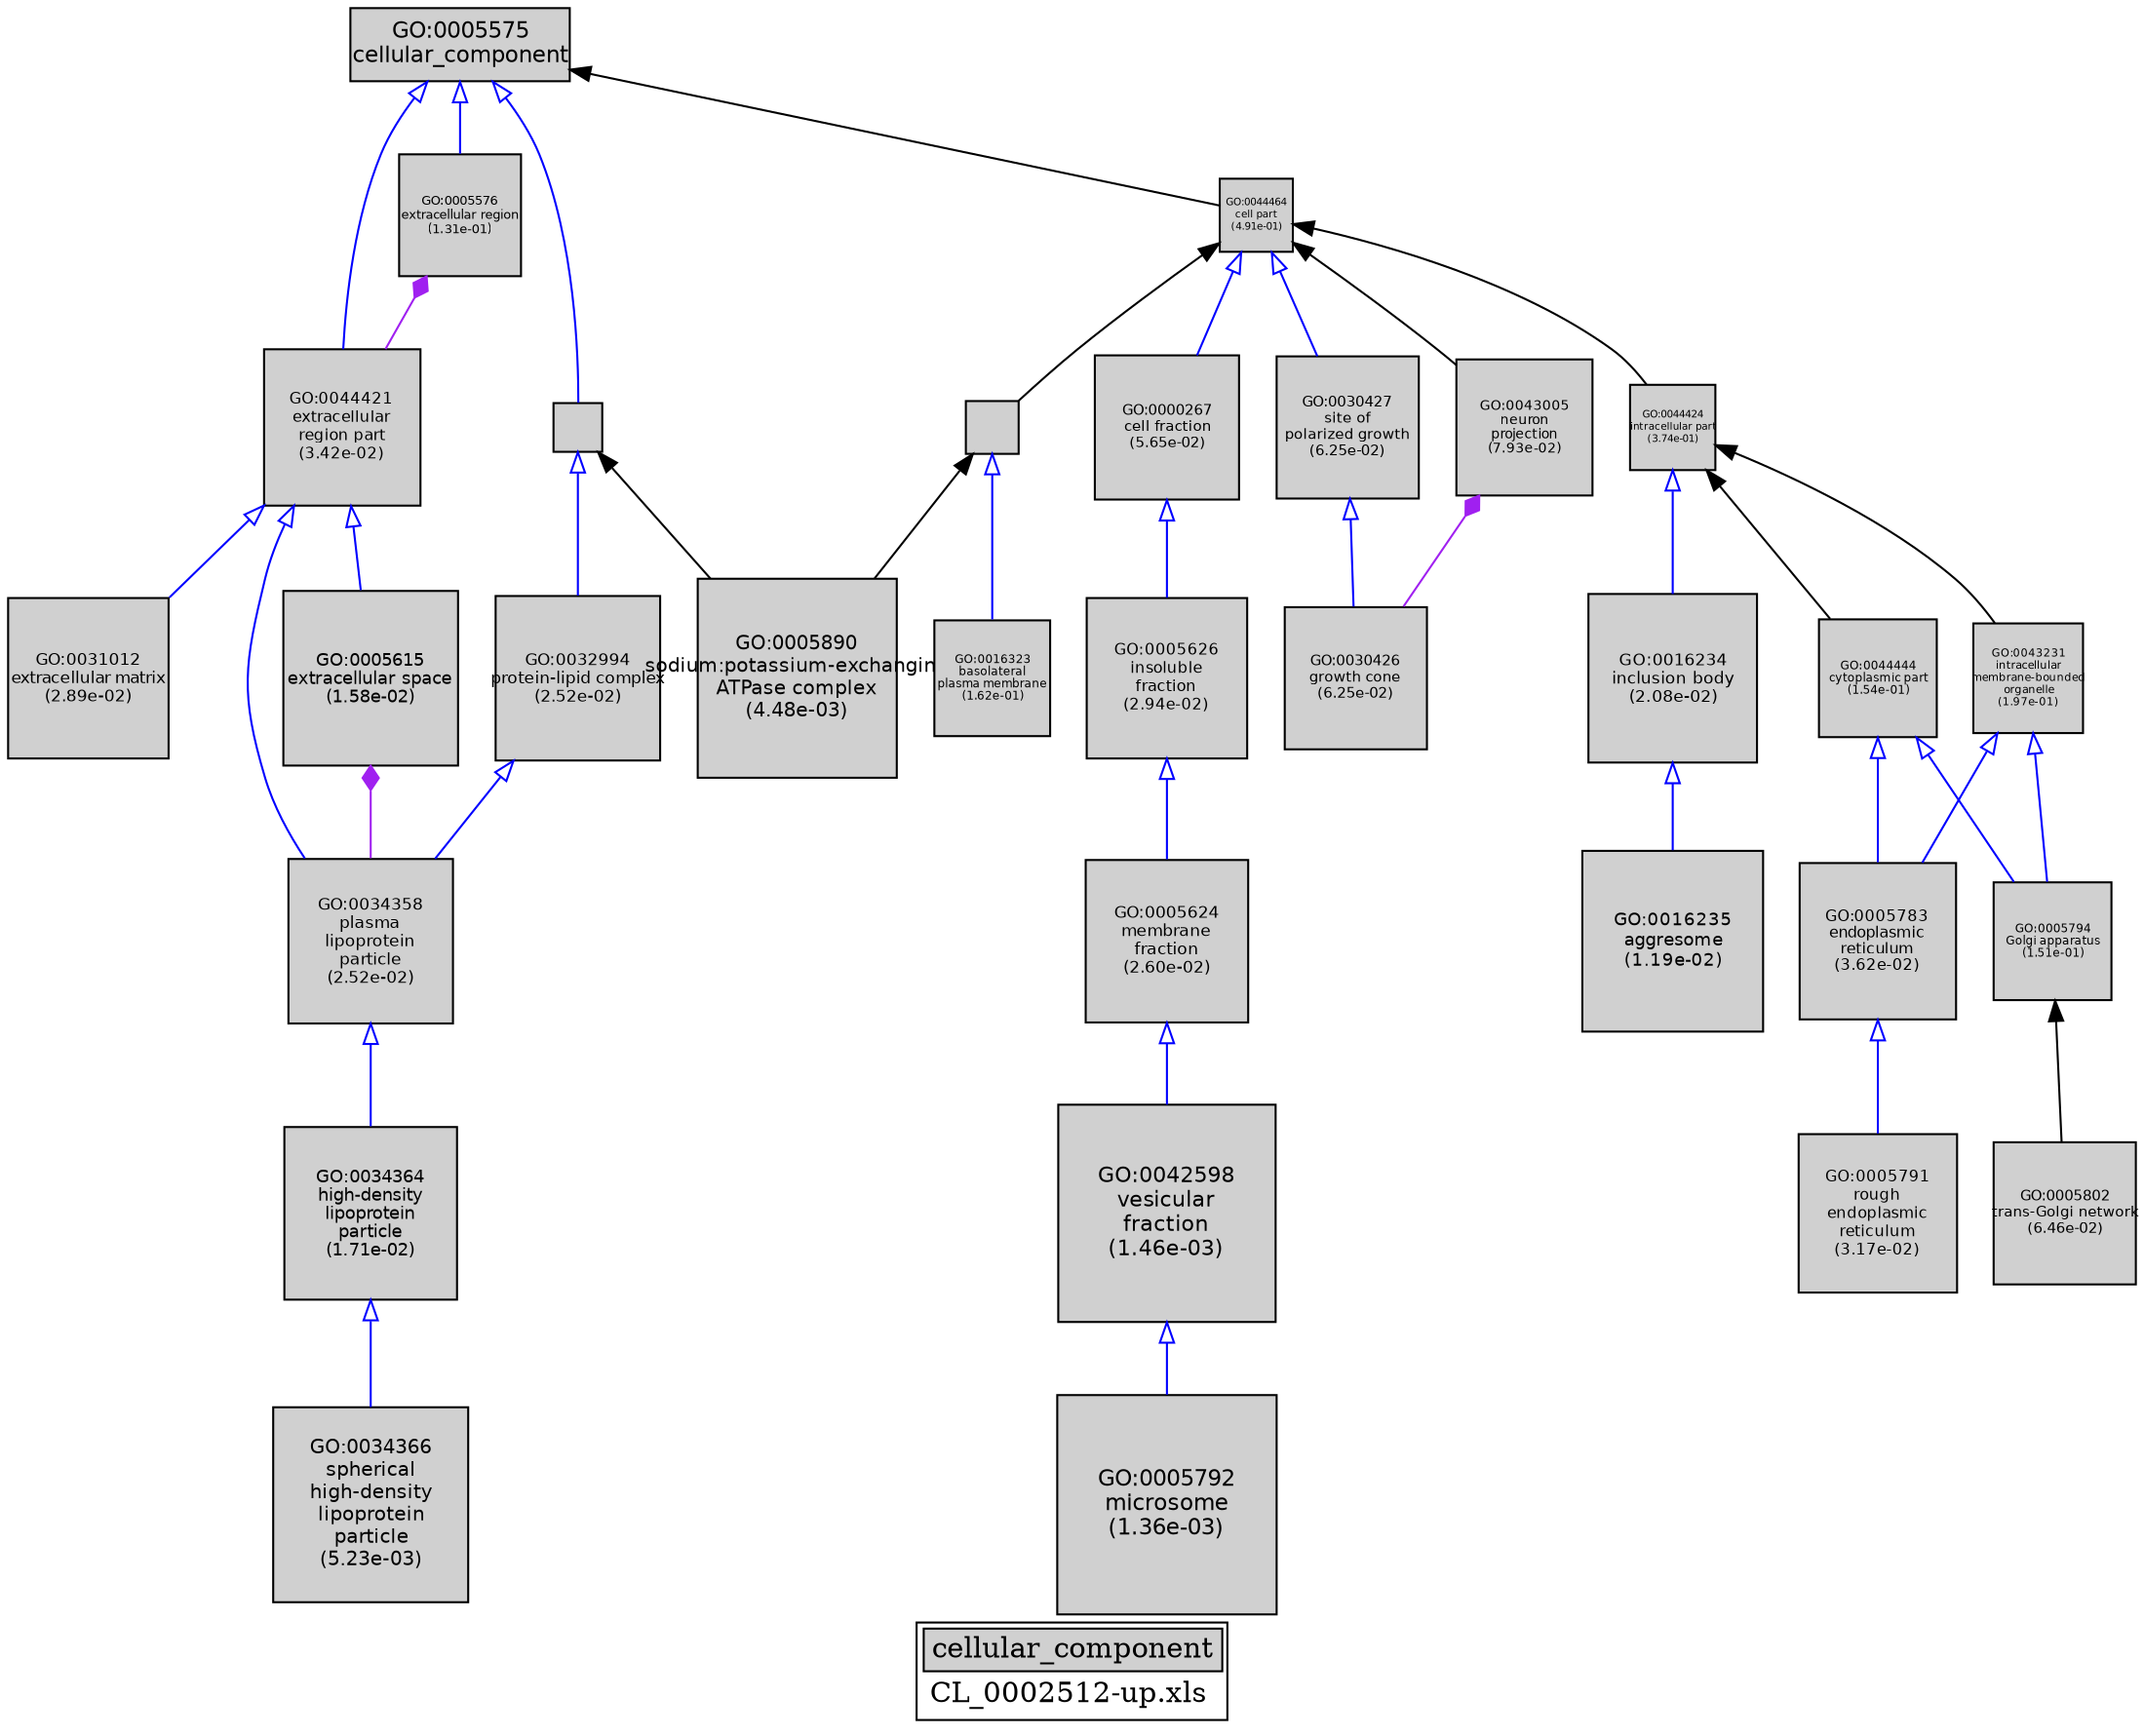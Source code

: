 digraph "cellular_component" {
graph [ bgcolor = "#FFFFFF", label = <<TABLE COLOR="black" BGCOLOR="white"><TR><TD COLSPAN="2" BGCOLOR="#D0D0D0"><FONT COLOR="black">cellular_component</FONT></TD></TR><TR><TD BORDER="0">CL_0002512-up.xls</TD></TR></TABLE>> ];
node [ fontname = "Helvetica" ];

subgraph "nodes" {

node [ style = "filled", fixedsize = "true", width = 1, shape = "box", fontsize = 9, fillcolor = "#D0D0D0", fontcolor = "black", color = "black" ];

"GO:0034364" [ URL = "#GO:0034364", label = <<TABLE BORDER="0"><TR><TD>GO:0034364<BR/>high-density<BR/>lipoprotein<BR/>particle<BR/>(1.71e-02)</TD></TR></TABLE>>, width = 1.17932826656, shape = "box", fontsize = 8.49116351922, height = 1.17932826656 ];
"GO:0032991" [ URL = "#GO:0032991", label = "", width = 0.3264073072, shape = "box", height = 0.3264073072 ];
"GO:0005624" [ URL = "#GO:0005624", label = <<TABLE BORDER="0"><TR><TD>GO:0005624<BR/>membrane<BR/>fraction<BR/>(2.60e-02)</TD></TR></TABLE>>, width = 1.11753375169, shape = "box", fontsize = 8.04624301219, height = 1.11753375169 ];
"GO:0005794" [ URL = "#GO:0005794", label = <<TABLE BORDER="0"><TR><TD>GO:0005794<BR/>Golgi apparatus<BR/>(1.51e-01)</TD></TR></TABLE>>, width = 0.80706514516, shape = "box", fontsize = 5.81086904515, height = 0.80706514516 ];
"GO:0005615" [ URL = "#GO:0005615", label = <<TABLE BORDER="0"><TR><TD>GO:0005615<BR/>extracellular space<BR/>(1.58e-02)</TD></TR></TABLE>>, width = 1.1908840103, shape = "box", fontsize = 8.57436487418, height = 1.1908840103 ];
"GO:0005791" [ URL = "#GO:0005791", label = <<TABLE BORDER="0"><TR><TD>GO:0005791<BR/>rough<BR/>endoplasmic<BR/>reticulum<BR/>(3.17e-02)</TD></TR></TABLE>>, width = 1.08666161759, shape = "box", fontsize = 7.82396364665, height = 1.08666161759 ];
"GO:0016235" [ URL = "#GO:0016235", label = <<TABLE BORDER="0"><TR><TD>GO:0016235<BR/>aggresome<BR/>(1.19e-02)</TD></TR></TABLE>>, width = 1.23009622133, shape = "box", fontsize = 8.85669279357, height = 1.23009622133 ];
"GO:0005802" [ URL = "#GO:0005802", label = <<TABLE BORDER="0"><TR><TD>GO:0005802<BR/>trans-Golgi network<BR/>(6.46e-02)</TD></TR></TABLE>>, width = 0.969196174673, shape = "box", fontsize = 6.97821245764, height = 0.969196174673 ];
"GO:0016323" [ URL = "#GO:0016323", label = <<TABLE BORDER="0"><TR><TD>GO:0016323<BR/>basolateral<BR/>plasma membrane<BR/>(1.62e-01)</TD></TR></TABLE>>, width = 0.791636855322, shape = "box", fontsize = 5.69978535832, height = 0.791636855322 ];
"GO:0044459" [ URL = "#GO:0044459", label = "", width = 0.368028852282, shape = "box", height = 0.368028852282 ];
"GO:0005626" [ URL = "#GO:0005626", label = <<TABLE BORDER="0"><TR><TD>GO:0005626<BR/>insoluble<BR/>fraction<BR/>(2.94e-02)</TD></TR></TABLE>>, width = 1.09830296054, shape = "box", fontsize = 7.90778131592, height = 1.09830296054 ];
"GO:0044421" [ URL = "#GO:0044421", label = <<TABLE BORDER="0"><TR><TD>GO:0044421<BR/>extracellular<BR/>region part<BR/>(3.42e-02)</TD></TR></TABLE>>, width = 1.074836007, shape = "box", fontsize = 7.73881925038, height = 1.074836007 ];
"GO:0005783" [ URL = "#GO:0005783", label = <<TABLE BORDER="0"><TR><TD>GO:0005783<BR/>endoplasmic<BR/>reticulum<BR/>(3.62e-02)</TD></TR></TABLE>>, width = 1.06590283537, shape = "box", fontsize = 7.67450041469, height = 1.06590283537 ];
"GO:0044424" [ URL = "#GO:0044424", label = <<TABLE BORDER="0"><TR><TD>GO:0044424<BR/>intracellular part<BR/>(3.74e-01)</TD></TR></TABLE>>, width = 0.586539573638, shape = "box", fontsize = 5.0, height = 0.586539573638 ];
"GO:0031012" [ URL = "#GO:0031012", label = <<TABLE BORDER="0"><TR><TD>GO:0031012<BR/>extracellular matrix<BR/>(2.89e-02)</TD></TR></TABLE>>, width = 1.10115394791, shape = "box", fontsize = 7.92830842498, height = 1.10115394791 ];
"GO:0043005" [ URL = "#GO:0043005", label = <<TABLE BORDER="0"><TR><TD>GO:0043005<BR/>neuron<BR/>projection<BR/>(7.93e-02)</TD></TR></TABLE>>, width = 0.93277714756, shape = "box", fontsize = 6.71599546243, height = 0.93277714756 ];
"GO:0030427" [ URL = "#GO:0030427", label = <<TABLE BORDER="0"><TR><TD>GO:0030427<BR/>site of<BR/>polarized growth<BR/>(6.25e-02)</TD></TR></TABLE>>, width = 0.975001846437, shape = "box", fontsize = 7.02001329435, height = 0.975001846437 ];
"GO:0000267" [ URL = "#GO:0000267", label = <<TABLE BORDER="0"><TR><TD>GO:0000267<BR/>cell fraction<BR/>(5.65e-02)</TD></TR></TABLE>>, width = 0.992402367428, shape = "box", fontsize = 7.14529704548, height = 0.992402367428 ];
"GO:0044464" [ URL = "#GO:0044464", label = <<TABLE BORDER="0"><TR><TD>GO:0044464<BR/>cell part<BR/>(4.91e-01)</TD></TR></TABLE>>, width = 0.501232063358, shape = "box", fontsize = 5.0, height = 0.501232063358 ];
"GO:0030426" [ URL = "#GO:0030426", label = <<TABLE BORDER="0"><TR><TD>GO:0030426<BR/>growth cone<BR/>(6.25e-02)</TD></TR></TABLE>>, width = 0.975001846437, shape = "box", fontsize = 7.02001329435, height = 0.975001846437 ];
"GO:0005575" [ URL = "#GO:0005575", label = <<TABLE BORDER="0"><TR><TD>GO:0005575<BR/>cellular_component</TD></TR></TABLE>>, width = 1.5, shape = "box", fontsize = 10.8 ];
"GO:0032994" [ URL = "#GO:0032994", label = <<TABLE BORDER="0"><TR><TD>GO:0032994<BR/>protein-lipid complex<BR/>(2.52e-02)</TD></TR></TABLE>>, width = 1.12226138434, shape = "box", fontsize = 8.08028196722, height = 1.12226138434 ];
"GO:0034358" [ URL = "#GO:0034358", label = <<TABLE BORDER="0"><TR><TD>GO:0034358<BR/>plasma<BR/>lipoprotein<BR/>particle<BR/>(2.52e-02)</TD></TR></TABLE>>, width = 1.12226138434, shape = "box", fontsize = 8.08028196722, height = 1.12226138434 ];
"GO:0005792" [ URL = "#GO:0005792", label = <<TABLE BORDER="0"><TR><TD>GO:0005792<BR/>microsome<BR/>(1.36e-03)</TD></TR></TABLE>>, width = 1.5, shape = "box", fontsize = 10.8, height = 1.5 ];
"GO:0042598" [ URL = "#GO:0042598", label = <<TABLE BORDER="0"><TR><TD>GO:0042598<BR/>vesicular<BR/>fraction<BR/>(1.46e-03)</TD></TR></TABLE>>, width = 1.49163159126, shape = "box", fontsize = 10.739747457, height = 1.49163159126 ];
"GO:0005576" [ URL = "#GO:0005576", label = <<TABLE BORDER="0"><TR><TD>GO:0005576<BR/>extracellular region<BR/>(1.31e-01)</TD></TR></TABLE>>, width = 0.836571262114, shape = "box", fontsize = 6.02331308722, height = 0.836571262114 ];
"GO:0016234" [ URL = "#GO:0016234", label = <<TABLE BORDER="0"><TR><TD>GO:0016234<BR/>inclusion body<BR/>(2.08e-02)</TD></TR></TABLE>>, width = 1.15093508922, shape = "box", fontsize = 8.2867326424, height = 1.15093508922 ];
"GO:0034366" [ URL = "#GO:0034366", label = <<TABLE BORDER="0"><TR><TD>GO:0034366<BR/>spherical<BR/>high-density<BR/>lipoprotein<BR/>particle<BR/>(5.23e-03)</TD></TR></TABLE>>, width = 1.33887466855, shape = "box", fontsize = 9.63989761359, height = 1.33887466855 ];
"GO:0043231" [ URL = "#GO:0043231", label = <<TABLE BORDER="0"><TR><TD>GO:0043231<BR/>intracellular<BR/>membrane-bounded<BR/>organelle<BR/>(1.97e-01)</TD></TR></TABLE>>, width = 0.748759958088, shape = "box", fontsize = 5.39107169823, height = 0.748759958088 ];
"GO:0005890" [ URL = "#GO:0005890", label = <<TABLE BORDER="0"><TR><TD>GO:0005890<BR/>sodium:potassium-exchanging<BR/>ATPase complex<BR/>(4.48e-03)</TD></TR></TABLE>>, width = 1.35822421091, shape = "box", fontsize = 9.77921431852, height = 1.35822421091 ];
"GO:0044444" [ URL = "#GO:0044444", label = <<TABLE BORDER="0"><TR><TD>GO:0044444<BR/>cytoplasmic part<BR/>(1.54e-01)</TD></TR></TABLE>>, width = 0.803102284343, shape = "box", fontsize = 5.78233644727, height = 0.803102284343 ];
}
subgraph "edges" {


edge [ dir = "back", weight = 1 ];
subgraph "regulates" {


edge [ color = "cyan", arrowtail = "none" ];
subgraph "positive" {


edge [ color = "green", arrowtail = "vee" ];
}
subgraph "negative" {


edge [ color = "red", arrowtail = "tee" ];
}
}
subgraph "part_of" {


edge [ color = "purple", arrowtail = "diamond", weight = 2.5 ];
"GO:0043005" -> "GO:0030426";
"GO:0005576" -> "GO:0044421";
"GO:0005615" -> "GO:0034358";
}
subgraph "is_a" {


edge [ color = "blue", arrowtail = "empty", weight = 5.0 ];
"GO:0005783" -> "GO:0005791";
"GO:0044421" -> "GO:0034358";
"GO:0034364" -> "GO:0034366";
"GO:0044464" -> "GO:0000267";
"GO:0043231" -> "GO:0005794";
"GO:0032991" -> "GO:0032994";
"GO:0044421" -> "GO:0005615";
"GO:0005575" -> "GO:0032991";
"GO:0044444" -> "GO:0005783";
"GO:0042598" -> "GO:0005792";
"GO:0000267" -> "GO:0005626";
"GO:0044459" -> "GO:0016323";
"GO:0016234" -> "GO:0016235";
"GO:0044444" -> "GO:0005794";
"GO:0032994" -> "GO:0034358";
"GO:0005575" -> "GO:0005576";
"GO:0005624" -> "GO:0042598";
"GO:0034358" -> "GO:0034364";
"GO:0044421" -> "GO:0031012";
"GO:0005626" -> "GO:0005624";
"GO:0044464" -> "GO:0030427";
"GO:0030427" -> "GO:0030426";
"GO:0043231" -> "GO:0005783";
"GO:0044424" -> "GO:0016234";
"GO:0005575" -> "GO:0044421";
}
"GO:0005794" -> "GO:0005802";
"GO:0044464" -> "GO:0044424";
"GO:0032991" -> "GO:0005890";
"GO:0044424" -> "GO:0043231";
"GO:0044424" -> "GO:0044444";
"GO:0044464" -> "GO:0043005";
"GO:0005575" -> "GO:0044464";
"GO:0044459" -> "GO:0005890";
"GO:0044464" -> "GO:0044459";
}
}
